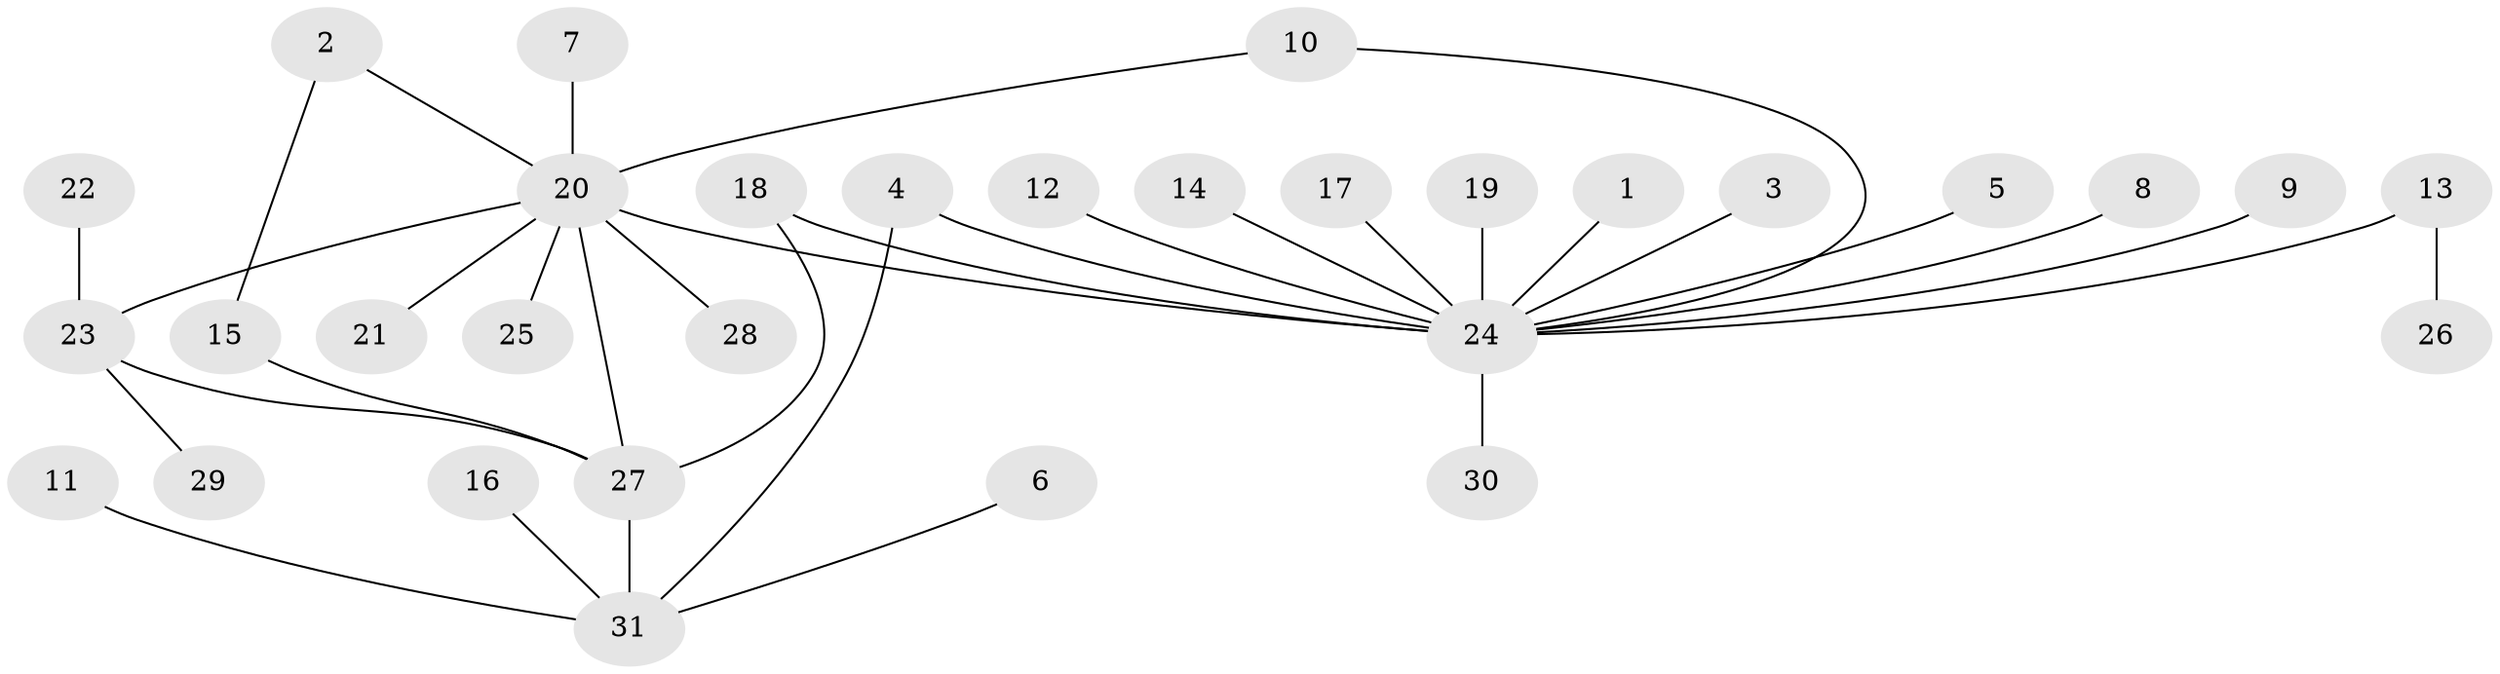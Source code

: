 // original degree distribution, {11: 0.016129032258064516, 3: 0.11290322580645161, 18: 0.016129032258064516, 6: 0.04838709677419355, 1: 0.5645161290322581, 2: 0.20967741935483872, 5: 0.016129032258064516, 4: 0.016129032258064516}
// Generated by graph-tools (version 1.1) at 2025/49/03/09/25 03:49:57]
// undirected, 31 vertices, 35 edges
graph export_dot {
graph [start="1"]
  node [color=gray90,style=filled];
  1;
  2;
  3;
  4;
  5;
  6;
  7;
  8;
  9;
  10;
  11;
  12;
  13;
  14;
  15;
  16;
  17;
  18;
  19;
  20;
  21;
  22;
  23;
  24;
  25;
  26;
  27;
  28;
  29;
  30;
  31;
  1 -- 24 [weight=1.0];
  2 -- 15 [weight=1.0];
  2 -- 20 [weight=1.0];
  3 -- 24 [weight=1.0];
  4 -- 24 [weight=1.0];
  4 -- 31 [weight=1.0];
  5 -- 24 [weight=1.0];
  6 -- 31 [weight=1.0];
  7 -- 20 [weight=1.0];
  8 -- 24 [weight=1.0];
  9 -- 24 [weight=1.0];
  10 -- 20 [weight=1.0];
  10 -- 24 [weight=1.0];
  11 -- 31 [weight=1.0];
  12 -- 24 [weight=1.0];
  13 -- 24 [weight=1.0];
  13 -- 26 [weight=1.0];
  14 -- 24 [weight=2.0];
  15 -- 27 [weight=1.0];
  16 -- 31 [weight=1.0];
  17 -- 24 [weight=1.0];
  18 -- 24 [weight=1.0];
  18 -- 27 [weight=1.0];
  19 -- 24 [weight=1.0];
  20 -- 21 [weight=1.0];
  20 -- 23 [weight=1.0];
  20 -- 24 [weight=1.0];
  20 -- 25 [weight=1.0];
  20 -- 27 [weight=1.0];
  20 -- 28 [weight=1.0];
  22 -- 23 [weight=1.0];
  23 -- 27 [weight=1.0];
  23 -- 29 [weight=1.0];
  24 -- 30 [weight=1.0];
  27 -- 31 [weight=1.0];
}
